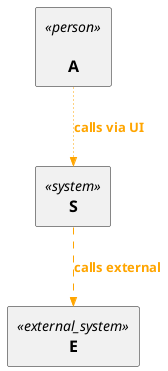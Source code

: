 {
  "sha1": "s9fz021fn335qrr1t1yodh3d1rv63sn",
  "insertion": {
    "when": "2024-06-04T17:28:44.823Z",
    "url": "https://forum.plantuml.net/15448/line-styles-are-not-supported-anymore",
    "user": "plantuml@gmail.com"
  }
}
@startuml
<style>
arrow {
	.dotted, .dashed {
	  LineColor orange
	  FontColor orange
	}
	.dotted {
	  LineStyle 1-3
	}
	.dashed {
	  LineStyle 7-7
	}
}
</style>


rectangle "<$person>\n==A" <<person>> as a
rectangle "==S" <<system>> as s
rectangle "==E" <<external_system>> as e

a -->> s <<dotted>> : **calls via UI**
s -->> e <<dashed>> : **calls external**
@enduml
